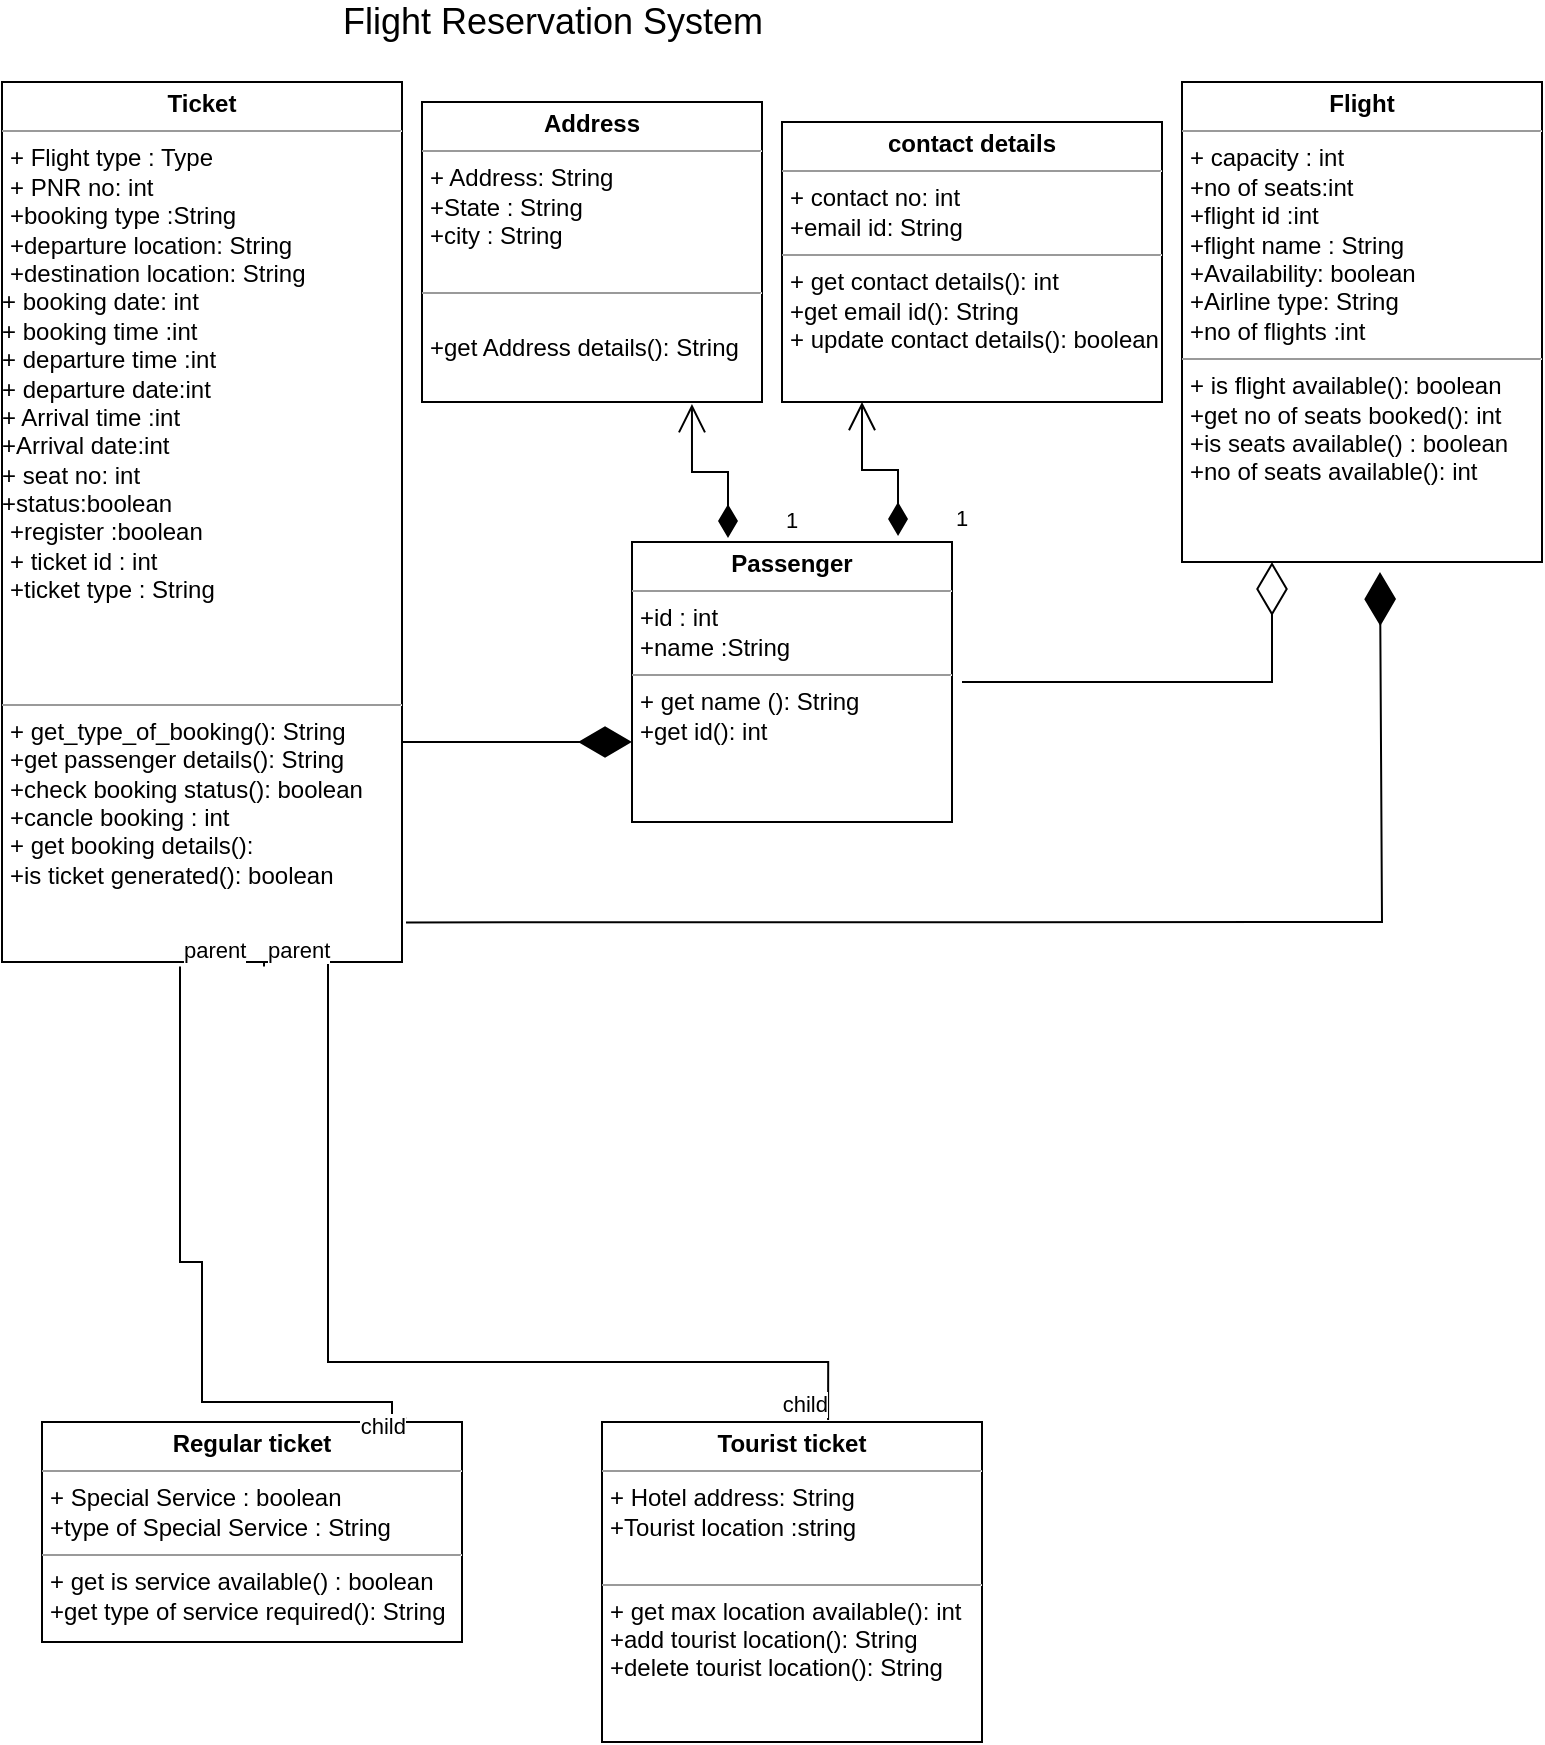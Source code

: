<mxfile version="17.1.2" type="device"><diagram id="jdaUrAgpEojyIErUVYRS" name="Page-1"><mxGraphModel dx="868" dy="391" grid="1" gridSize="10" guides="1" tooltips="1" connect="1" arrows="1" fold="1" page="1" pageScale="1" pageWidth="827" pageHeight="1169" math="0" shadow="0"><root><mxCell id="0"/><mxCell id="1" parent="0"/><mxCell id="k-Jp4tAHpT4Eqxqgfb2e-1" value="&lt;p style=&quot;margin: 0px ; margin-top: 4px ; text-align: center&quot;&gt;&lt;b&gt;Ticket&lt;/b&gt;&lt;/p&gt;&lt;hr size=&quot;1&quot;&gt;&lt;p style=&quot;margin: 0px ; margin-left: 4px&quot;&gt;+ Flight type : Type&lt;/p&gt;&lt;p style=&quot;margin: 0px ; margin-left: 4px&quot;&gt;+ PNR no: int&lt;/p&gt;&lt;p style=&quot;margin: 0px ; margin-left: 4px&quot;&gt;+booking type :String&lt;/p&gt;&lt;p style=&quot;margin: 0px ; margin-left: 4px&quot;&gt;+departure location: String&lt;/p&gt;&lt;p style=&quot;margin: 0px ; margin-left: 4px&quot;&gt;+destination location: String&lt;/p&gt;+ booking date: int&lt;br&gt;+ booking time :int&lt;br&gt;+ departure time :int&amp;nbsp;&lt;br&gt;+ departure date:int&lt;br&gt;+ Arrival time :int&amp;nbsp;&lt;br&gt;+Arrival date:int&lt;br&gt;+ seat no: int&lt;br&gt;+status:boolean&lt;br&gt;&lt;p style=&quot;margin: 0px ; margin-left: 4px&quot;&gt;+register :boolean&lt;/p&gt;&lt;p style=&quot;margin: 0px 0px 0px 4px&quot;&gt;+ ticket id : int&amp;nbsp;&lt;/p&gt;&lt;p style=&quot;margin: 0px 0px 0px 4px&quot;&gt;+ticket type : String&lt;/p&gt;&lt;p style=&quot;margin: 0px ; margin-left: 4px&quot;&gt;&lt;br&gt;&lt;/p&gt;&lt;p style=&quot;margin: 0px ; margin-left: 4px&quot;&gt;&lt;br&gt;&lt;/p&gt;&lt;p style=&quot;margin: 0px ; margin-left: 4px&quot;&gt;&lt;br&gt;&lt;/p&gt;&lt;hr size=&quot;1&quot;&gt;&lt;p style=&quot;margin: 0px ; margin-left: 4px&quot;&gt;+ get_type_of_booking(): String&lt;/p&gt;&lt;p style=&quot;margin: 0px ; margin-left: 4px&quot;&gt;+get passenger details(): String&lt;/p&gt;&lt;p style=&quot;margin: 0px ; margin-left: 4px&quot;&gt;+check booking status(): boolean&lt;/p&gt;&lt;p style=&quot;margin: 0px ; margin-left: 4px&quot;&gt;+cancle booking : int&lt;/p&gt;&lt;p style=&quot;margin: 0px 0px 0px 4px&quot;&gt;+ get booking details():&amp;nbsp;&lt;/p&gt;&lt;p style=&quot;margin: 0px 0px 0px 4px&quot;&gt;+is ticket generated(): boolean&lt;/p&gt;" style="verticalAlign=top;align=left;overflow=fill;fontSize=12;fontFamily=Helvetica;html=1;" parent="1" vertex="1"><mxGeometry x="30" y="50" width="200" height="440" as="geometry"/></mxCell><mxCell id="k-Jp4tAHpT4Eqxqgfb2e-7" value="&lt;p style=&quot;margin: 0px ; margin-top: 4px ; text-align: center&quot;&gt;&lt;b&gt;Address&lt;/b&gt;&lt;/p&gt;&lt;hr size=&quot;1&quot;&gt;&lt;p style=&quot;margin: 0px ; margin-left: 4px&quot;&gt;+ Address: String&lt;/p&gt;&lt;p style=&quot;margin: 0px ; margin-left: 4px&quot;&gt;&lt;span&gt;+State : String&lt;/span&gt;&lt;/p&gt;&lt;p style=&quot;margin: 0px ; margin-left: 4px&quot;&gt;+city : String&lt;/p&gt;&lt;p style=&quot;margin: 0px ; margin-left: 4px&quot;&gt;&lt;br&gt;&lt;/p&gt;&lt;hr size=&quot;1&quot;&gt;&lt;p style=&quot;margin: 0px ; margin-left: 4px&quot;&gt;&lt;br&gt;&lt;/p&gt;&lt;p style=&quot;margin: 0px ; margin-left: 4px&quot;&gt;+get Address details(): String&lt;/p&gt;&lt;p style=&quot;margin: 0px ; margin-left: 4px&quot;&gt;&lt;br&gt;&lt;/p&gt;" style="verticalAlign=top;align=left;overflow=fill;fontSize=12;fontFamily=Helvetica;html=1;" parent="1" vertex="1"><mxGeometry x="240" y="60" width="170" height="150" as="geometry"/></mxCell><mxCell id="k-Jp4tAHpT4Eqxqgfb2e-8" value="&lt;font style=&quot;font-size: 18px&quot;&gt;Flight Reservation System&lt;/font&gt;" style="text;html=1;align=center;verticalAlign=middle;resizable=0;points=[];autosize=1;strokeColor=none;fillColor=none;" parent="1" vertex="1"><mxGeometry x="190" y="10" width="230" height="20" as="geometry"/></mxCell><mxCell id="X4JEo8pHcBOV-93m2vmK-1" value="&lt;p style=&quot;margin: 0px ; margin-top: 4px ; text-align: center&quot;&gt;&lt;b&gt;Regular ticket&lt;/b&gt;&lt;/p&gt;&lt;hr size=&quot;1&quot;&gt;&lt;p style=&quot;margin: 0px ; margin-left: 4px&quot;&gt;+ Special Service : boolean&amp;nbsp;&lt;/p&gt;&lt;p style=&quot;margin: 0px ; margin-left: 4px&quot;&gt;+type of Special Service : String&lt;/p&gt;&lt;hr size=&quot;1&quot;&gt;&lt;p style=&quot;margin: 0px ; margin-left: 4px&quot;&gt;+ get is service available() : boolean&lt;/p&gt;&lt;p style=&quot;margin: 0px ; margin-left: 4px&quot;&gt;+get type of service required(): String&lt;/p&gt;" style="verticalAlign=top;align=left;overflow=fill;fontSize=12;fontFamily=Helvetica;html=1;" parent="1" vertex="1"><mxGeometry x="50" y="720" width="210" height="110" as="geometry"/></mxCell><mxCell id="X4JEo8pHcBOV-93m2vmK-3" value="&lt;p style=&quot;margin: 0px ; margin-top: 4px ; text-align: center&quot;&gt;&lt;b&gt;Tourist ticket&lt;/b&gt;&lt;/p&gt;&lt;hr size=&quot;1&quot;&gt;&lt;p style=&quot;margin: 0px ; margin-left: 4px&quot;&gt;+ Hotel address: String&lt;/p&gt;&lt;p style=&quot;margin: 0px ; margin-left: 4px&quot;&gt;+Tourist location :string&lt;/p&gt;&lt;p style=&quot;margin: 0px ; margin-left: 4px&quot;&gt;&lt;br&gt;&lt;/p&gt;&lt;hr size=&quot;1&quot;&gt;&lt;p style=&quot;margin: 0px ; margin-left: 4px&quot;&gt;+ get max location available(): int&lt;/p&gt;&lt;p style=&quot;margin: 0px ; margin-left: 4px&quot;&gt;+add tourist location(): String&lt;/p&gt;&lt;p style=&quot;margin: 0px ; margin-left: 4px&quot;&gt;+delete tourist location(): String&lt;/p&gt;&lt;p style=&quot;margin: 0px ; margin-left: 4px&quot;&gt;&lt;br&gt;&lt;/p&gt;" style="verticalAlign=top;align=left;overflow=fill;fontSize=12;fontFamily=Helvetica;html=1;" parent="1" vertex="1"><mxGeometry x="330" y="720" width="190" height="160" as="geometry"/></mxCell><mxCell id="X4JEo8pHcBOV-93m2vmK-7" value="" style="endArrow=none;html=1;edgeStyle=orthogonalEdgeStyle;rounded=0;exitX=0.655;exitY=1.005;exitDx=0;exitDy=0;entryX=0.595;entryY=-0.006;entryDx=0;entryDy=0;entryPerimeter=0;exitPerimeter=0;" parent="1" source="k-Jp4tAHpT4Eqxqgfb2e-1" target="X4JEo8pHcBOV-93m2vmK-3" edge="1"><mxGeometry relative="1" as="geometry"><mxPoint x="192.5" y="640" as="sourcePoint"/><mxPoint x="490" y="700" as="targetPoint"/><Array as="points"><mxPoint x="161" y="490"/><mxPoint x="193" y="490"/><mxPoint x="193" y="690"/><mxPoint x="443" y="690"/></Array></mxGeometry></mxCell><mxCell id="X4JEo8pHcBOV-93m2vmK-8" value="parent" style="edgeLabel;resizable=0;html=1;align=left;verticalAlign=bottom;" parent="X4JEo8pHcBOV-93m2vmK-7" connectable="0" vertex="1"><mxGeometry x="-1" relative="1" as="geometry"/></mxCell><mxCell id="X4JEo8pHcBOV-93m2vmK-9" value="child" style="edgeLabel;resizable=0;html=1;align=right;verticalAlign=bottom;" parent="X4JEo8pHcBOV-93m2vmK-7" connectable="0" vertex="1"><mxGeometry x="1" relative="1" as="geometry"/></mxCell><mxCell id="X4JEo8pHcBOV-93m2vmK-10" value="" style="endArrow=none;html=1;edgeStyle=orthogonalEdgeStyle;rounded=0;entryX=0.867;entryY=-0.018;entryDx=0;entryDy=0;entryPerimeter=0;exitX=0.445;exitY=1.005;exitDx=0;exitDy=0;exitPerimeter=0;" parent="1" source="k-Jp4tAHpT4Eqxqgfb2e-1" target="X4JEo8pHcBOV-93m2vmK-1" edge="1"><mxGeometry relative="1" as="geometry"><mxPoint x="145" y="640" as="sourcePoint"/><mxPoint x="230" y="710" as="targetPoint"/><Array as="points"><mxPoint x="119" y="640"/><mxPoint x="130" y="640"/><mxPoint x="130" y="710"/><mxPoint x="225" y="710"/><mxPoint x="225" y="718"/></Array></mxGeometry></mxCell><mxCell id="X4JEo8pHcBOV-93m2vmK-11" value="parent" style="edgeLabel;resizable=0;html=1;align=left;verticalAlign=bottom;" parent="X4JEo8pHcBOV-93m2vmK-10" connectable="0" vertex="1"><mxGeometry x="-1" relative="1" as="geometry"/></mxCell><mxCell id="X4JEo8pHcBOV-93m2vmK-12" value="child" style="edgeLabel;resizable=0;html=1;align=right;verticalAlign=bottom;" parent="X4JEo8pHcBOV-93m2vmK-10" connectable="0" vertex="1"><mxGeometry x="1" relative="1" as="geometry"><mxPoint y="12" as="offset"/></mxGeometry></mxCell><mxCell id="X4JEo8pHcBOV-93m2vmK-13" value="&lt;p style=&quot;margin: 0px ; margin-top: 4px ; text-align: center&quot;&gt;&lt;b&gt;Flight&lt;/b&gt;&lt;/p&gt;&lt;hr size=&quot;1&quot;&gt;&lt;p style=&quot;margin: 0px ; margin-left: 4px&quot;&gt;+ capacity : int&lt;/p&gt;&lt;p style=&quot;margin: 0px ; margin-left: 4px&quot;&gt;+no of seats:int&lt;/p&gt;&lt;p style=&quot;margin: 0px ; margin-left: 4px&quot;&gt;+flight id :int&lt;/p&gt;&lt;p style=&quot;margin: 0px ; margin-left: 4px&quot;&gt;+flight name : String&lt;/p&gt;&lt;p style=&quot;margin: 0px ; margin-left: 4px&quot;&gt;+Availability: boolean&lt;/p&gt;&lt;p style=&quot;margin: 0px ; margin-left: 4px&quot;&gt;+Airline type: String&lt;/p&gt;&lt;p style=&quot;margin: 0px ; margin-left: 4px&quot;&gt;+no of flights :int&lt;/p&gt;&lt;hr size=&quot;1&quot;&gt;&lt;p style=&quot;margin: 0px ; margin-left: 4px&quot;&gt;+ is flight available(): boolean&lt;/p&gt;&lt;p style=&quot;margin: 0px ; margin-left: 4px&quot;&gt;+get no of seats booked(): int&lt;/p&gt;&lt;p style=&quot;margin: 0px ; margin-left: 4px&quot;&gt;+is seats available() : boolean&lt;/p&gt;&lt;p style=&quot;margin: 0px ; margin-left: 4px&quot;&gt;+no of seats available(): int&lt;/p&gt;" style="verticalAlign=top;align=left;overflow=fill;fontSize=12;fontFamily=Helvetica;html=1;" parent="1" vertex="1"><mxGeometry x="620" y="50" width="180" height="240" as="geometry"/></mxCell><mxCell id="X4JEo8pHcBOV-93m2vmK-14" value="&lt;p style=&quot;margin: 0px ; margin-top: 4px ; text-align: center&quot;&gt;&lt;b&gt;contact details&lt;/b&gt;&lt;/p&gt;&lt;hr size=&quot;1&quot;&gt;&lt;p style=&quot;margin: 0px ; margin-left: 4px&quot;&gt;+ contact no: int&lt;/p&gt;&lt;p style=&quot;margin: 0px ; margin-left: 4px&quot;&gt;+email id: String&lt;/p&gt;&lt;hr size=&quot;1&quot;&gt;&lt;p style=&quot;margin: 0px ; margin-left: 4px&quot;&gt;+ get contact details(): int&lt;/p&gt;&lt;p style=&quot;margin: 0px ; margin-left: 4px&quot;&gt;+get email id(): String&lt;/p&gt;&lt;p style=&quot;margin: 0px ; margin-left: 4px&quot;&gt;+ update contact details(): boolean&lt;/p&gt;" style="verticalAlign=top;align=left;overflow=fill;fontSize=12;fontFamily=Helvetica;html=1;" parent="1" vertex="1"><mxGeometry x="420" y="70" width="190" height="140" as="geometry"/></mxCell><mxCell id="X4JEo8pHcBOV-93m2vmK-15" value="&lt;p style=&quot;margin: 0px ; margin-top: 4px ; text-align: center&quot;&gt;&lt;b&gt;Passenger&lt;/b&gt;&lt;/p&gt;&lt;hr size=&quot;1&quot;&gt;&lt;p style=&quot;margin: 0px ; margin-left: 4px&quot;&gt;+id : int&lt;/p&gt;&lt;p style=&quot;margin: 0px ; margin-left: 4px&quot;&gt;+name :String&lt;/p&gt;&lt;hr size=&quot;1&quot;&gt;&lt;p style=&quot;margin: 0px ; margin-left: 4px&quot;&gt;+ get name (): String&lt;/p&gt;&lt;p style=&quot;margin: 0px ; margin-left: 4px&quot;&gt;+get id(): int&lt;/p&gt;" style="verticalAlign=top;align=left;overflow=fill;fontSize=12;fontFamily=Helvetica;html=1;" parent="1" vertex="1"><mxGeometry x="345" y="280" width="160" height="140" as="geometry"/></mxCell><mxCell id="X4JEo8pHcBOV-93m2vmK-17" value="" style="endArrow=diamondThin;endFill=0;endSize=24;html=1;rounded=0;entryX=0.25;entryY=1;entryDx=0;entryDy=0;" parent="1" target="X4JEo8pHcBOV-93m2vmK-13" edge="1"><mxGeometry width="160" relative="1" as="geometry"><mxPoint x="510" y="350" as="sourcePoint"/><mxPoint x="665" y="310" as="targetPoint"/><Array as="points"><mxPoint x="630" y="350"/><mxPoint x="510" y="350"/><mxPoint x="665" y="350"/></Array></mxGeometry></mxCell><mxCell id="X4JEo8pHcBOV-93m2vmK-21" value="1" style="endArrow=open;html=1;endSize=12;startArrow=diamondThin;startSize=14;startFill=1;edgeStyle=orthogonalEdgeStyle;align=left;verticalAlign=bottom;rounded=0;entryX=0.794;entryY=1.007;entryDx=0;entryDy=0;entryPerimeter=0;exitX=0.3;exitY=-0.014;exitDx=0;exitDy=0;exitPerimeter=0;" parent="1" source="X4JEo8pHcBOV-93m2vmK-15" target="k-Jp4tAHpT4Eqxqgfb2e-7" edge="1"><mxGeometry x="-1" y="-27" relative="1" as="geometry"><mxPoint x="330" y="260" as="sourcePoint"/><mxPoint x="490" y="260" as="targetPoint"/><Array as="points"><mxPoint x="393" y="245"/><mxPoint x="375" y="245"/></Array><mxPoint as="offset"/></mxGeometry></mxCell><mxCell id="X4JEo8pHcBOV-93m2vmK-22" value="1" style="endArrow=open;html=1;endSize=12;startArrow=diamondThin;startSize=14;startFill=1;edgeStyle=orthogonalEdgeStyle;align=left;verticalAlign=bottom;rounded=0;entryX=0.794;entryY=1.007;entryDx=0;entryDy=0;entryPerimeter=0;exitX=0.3;exitY=-0.014;exitDx=0;exitDy=0;exitPerimeter=0;" parent="1" edge="1"><mxGeometry x="-1" y="-27" relative="1" as="geometry"><mxPoint x="478.02" y="276.99" as="sourcePoint"/><mxPoint x="460" y="210.0" as="targetPoint"/><Array as="points"><mxPoint x="478.02" y="243.95"/><mxPoint x="460.02" y="243.95"/></Array><mxPoint as="offset"/></mxGeometry></mxCell><mxCell id="X4JEo8pHcBOV-93m2vmK-23" value="" style="endArrow=diamondThin;endFill=1;endSize=24;html=1;rounded=0;exitX=1.01;exitY=0.955;exitDx=0;exitDy=0;exitPerimeter=0;entryX=0.55;entryY=1.021;entryDx=0;entryDy=0;entryPerimeter=0;" parent="1" source="k-Jp4tAHpT4Eqxqgfb2e-1" target="X4JEo8pHcBOV-93m2vmK-13" edge="1"><mxGeometry width="160" relative="1" as="geometry"><mxPoint x="330" y="470" as="sourcePoint"/><mxPoint x="770" y="470" as="targetPoint"/><Array as="points"><mxPoint x="720" y="470"/></Array></mxGeometry></mxCell><mxCell id="X4JEo8pHcBOV-93m2vmK-24" value="" style="endArrow=diamondThin;endFill=1;endSize=24;html=1;rounded=0;exitX=1;exitY=0.75;exitDx=0;exitDy=0;" parent="1" source="k-Jp4tAHpT4Eqxqgfb2e-1" edge="1"><mxGeometry width="160" relative="1" as="geometry"><mxPoint x="185" y="380" as="sourcePoint"/><mxPoint x="345" y="380" as="targetPoint"/></mxGeometry></mxCell></root></mxGraphModel></diagram></mxfile>